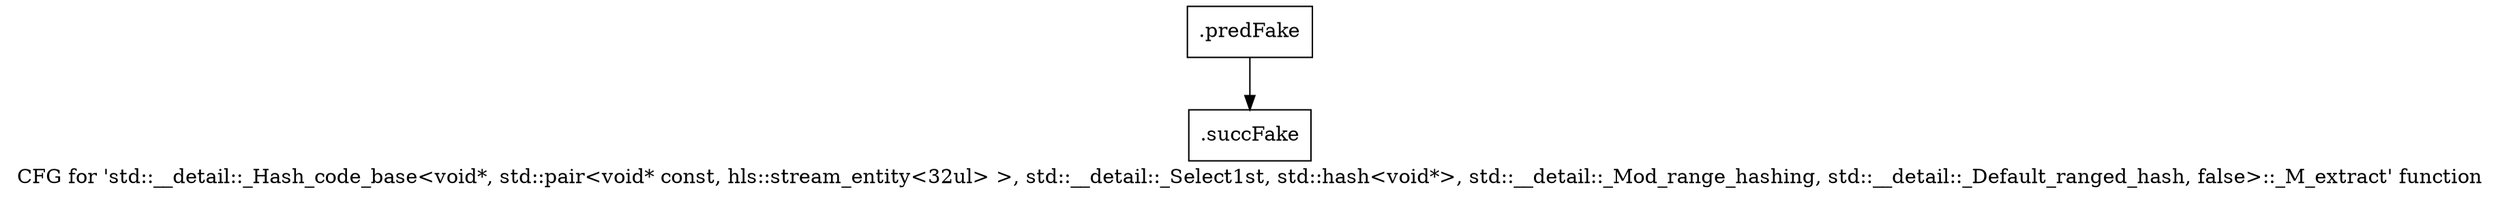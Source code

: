 digraph "CFG for 'std::__detail::_Hash_code_base\<void*, std::pair\<void* const, hls::stream_entity\<32ul\> \>, std::__detail::_Select1st, std::hash\<void*\>, std::__detail::_Mod_range_hashing, std::__detail::_Default_ranged_hash, false\>::_M_extract' function" {
	label="CFG for 'std::__detail::_Hash_code_base\<void*, std::pair\<void* const, hls::stream_entity\<32ul\> \>, std::__detail::_Select1st, std::hash\<void*\>, std::__detail::_Mod_range_hashing, std::__detail::_Default_ranged_hash, false\>::_M_extract' function";

	Node0x580d830 [shape=record,filename="",linenumber="",label="{.predFake}"];
	Node0x580d830 -> Node0x6091040[ callList="" memoryops="" filename="/mnt/xilinx/Vitis_HLS/2021.2/tps/lnx64/gcc-6.2.0/lib/gcc/x86_64-pc-linux-gnu/6.2.0/../../../../include/c++/6.2.0/bits/hashtable_policy.h" execusionnum="3"];
	Node0x6091040 [shape=record,filename="/mnt/xilinx/Vitis_HLS/2021.2/tps/lnx64/gcc-6.2.0/lib/gcc/x86_64-pc-linux-gnu/6.2.0/../../../../include/c++/6.2.0/bits/hashtable_policy.h",linenumber="1197",label="{.succFake}"];
}
